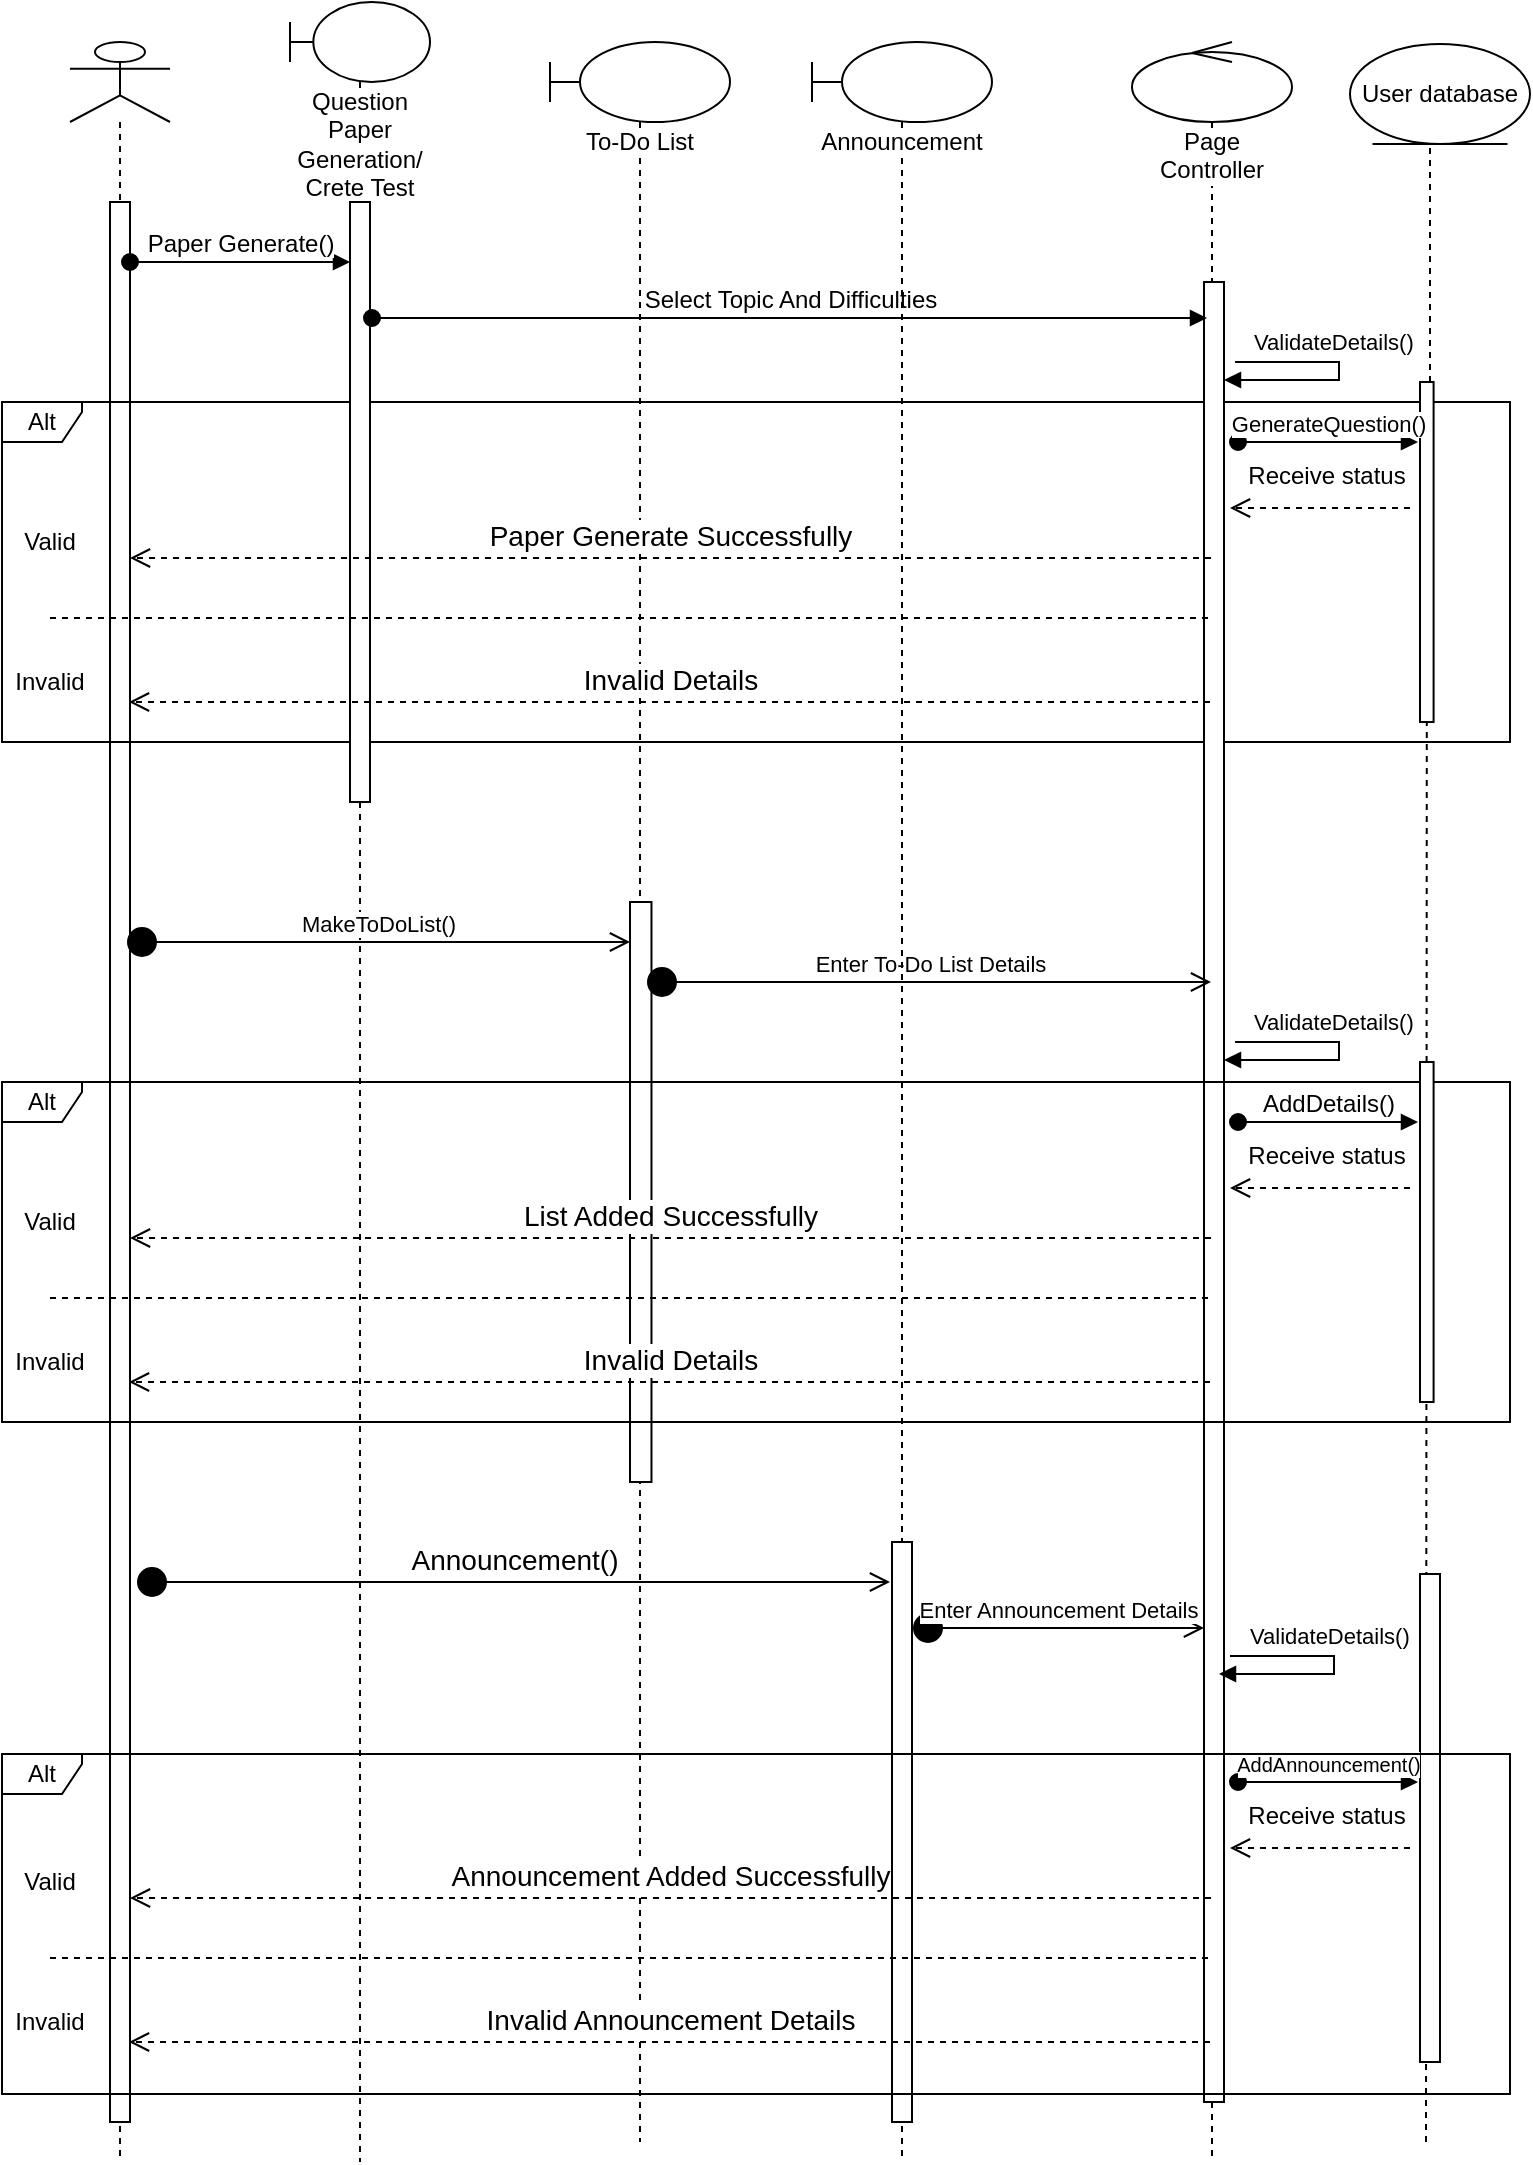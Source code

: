 <mxfile version="13.2.1" type="device"><diagram id="3ucUW1-y1QqFUYBEGSPG" name="Page-1"><mxGraphModel dx="868" dy="433" grid="1" gridSize="10" guides="1" tooltips="1" connect="1" arrows="1" fold="1" page="1" pageScale="1" pageWidth="850" pageHeight="1100" math="0" shadow="0"><root><mxCell id="0"/><mxCell id="1" parent="0"/><mxCell id="eMAecNgsb-V_aHjkJXKz-1" value="" style="shape=umlLifeline;participant=umlActor;perimeter=lifelinePerimeter;whiteSpace=wrap;html=1;container=1;collapsible=0;recursiveResize=0;verticalAlign=top;spacingTop=36;labelBackgroundColor=#ffffff;outlineConnect=0;" parent="1" vertex="1"><mxGeometry x="110" y="40" width="50" height="1060" as="geometry"/></mxCell><mxCell id="eMAecNgsb-V_aHjkJXKz-2" value="" style="html=1;points=[];perimeter=orthogonalPerimeter;" parent="eMAecNgsb-V_aHjkJXKz-1" vertex="1"><mxGeometry x="20" y="80" width="10" height="960" as="geometry"/></mxCell><mxCell id="eMAecNgsb-V_aHjkJXKz-3" value="&lt;span style=&quot;font-size: 12px&quot;&gt;Paper Generate()&lt;/span&gt;" style="html=1;verticalAlign=bottom;startArrow=oval;startFill=1;endArrow=block;startSize=8;" parent="eMAecNgsb-V_aHjkJXKz-1" target="eMAecNgsb-V_aHjkJXKz-6" edge="1"><mxGeometry width="60" relative="1" as="geometry"><mxPoint x="30" y="110" as="sourcePoint"/><mxPoint x="130" y="110" as="targetPoint"/></mxGeometry></mxCell><mxCell id="eMAecNgsb-V_aHjkJXKz-31" value="Alt" style="shape=umlFrame;whiteSpace=wrap;html=1;width=40;height=20;" parent="eMAecNgsb-V_aHjkJXKz-1" vertex="1"><mxGeometry x="-34" y="180" width="754" height="170" as="geometry"/></mxCell><mxCell id="eMAecNgsb-V_aHjkJXKz-5" value="Question&lt;br&gt;Paper&lt;br&gt;Generation/&lt;br&gt;Crete Test" style="shape=umlLifeline;participant=umlBoundary;perimeter=lifelinePerimeter;whiteSpace=wrap;html=1;container=1;collapsible=0;recursiveResize=0;verticalAlign=top;spacingTop=36;labelBackgroundColor=#ffffff;outlineConnect=0;" parent="1" vertex="1"><mxGeometry x="220" y="20" width="70" height="1080" as="geometry"/></mxCell><mxCell id="eMAecNgsb-V_aHjkJXKz-6" value="" style="html=1;points=[];perimeter=orthogonalPerimeter;" parent="eMAecNgsb-V_aHjkJXKz-5" vertex="1"><mxGeometry x="30" y="100" width="10" height="300" as="geometry"/></mxCell><mxCell id="eMAecNgsb-V_aHjkJXKz-7" value="To-Do List" style="shape=umlLifeline;participant=umlBoundary;perimeter=lifelinePerimeter;whiteSpace=wrap;html=1;container=1;collapsible=0;recursiveResize=0;verticalAlign=top;spacingTop=36;labelBackgroundColor=#ffffff;outlineConnect=0;" parent="1" vertex="1"><mxGeometry x="350" y="40" width="90" height="1050" as="geometry"/></mxCell><mxCell id="eMAecNgsb-V_aHjkJXKz-8" value="" style="html=1;points=[];perimeter=orthogonalPerimeter;" parent="eMAecNgsb-V_aHjkJXKz-7" vertex="1"><mxGeometry x="40" y="430" width="10.74" height="290" as="geometry"/></mxCell><mxCell id="eMAecNgsb-V_aHjkJXKz-9" value="Page Controller" style="shape=umlLifeline;participant=umlControl;perimeter=lifelinePerimeter;whiteSpace=wrap;html=1;container=1;collapsible=0;recursiveResize=0;verticalAlign=top;spacingTop=36;labelBackgroundColor=#ffffff;outlineConnect=0;" parent="1" vertex="1"><mxGeometry x="641" y="40" width="80" height="1060" as="geometry"/></mxCell><mxCell id="eMAecNgsb-V_aHjkJXKz-10" value="" style="html=1;points=[];perimeter=orthogonalPerimeter;" parent="eMAecNgsb-V_aHjkJXKz-9" vertex="1"><mxGeometry x="36" y="120" width="10" height="910" as="geometry"/></mxCell><mxCell id="eMAecNgsb-V_aHjkJXKz-16" value="&lt;span style=&quot;font-size: 12px&quot;&gt;Select Topic And Difficulties&lt;/span&gt;" style="html=1;verticalAlign=bottom;startArrow=oval;startFill=1;endArrow=block;startSize=8;exitX=1.3;exitY=0.475;exitDx=0;exitDy=0;exitPerimeter=0;" parent="1" edge="1"><mxGeometry width="60" relative="1" as="geometry"><mxPoint x="261" y="178" as="sourcePoint"/><mxPoint x="678.5" y="178" as="targetPoint"/></mxGeometry></mxCell><mxCell id="eMAecNgsb-V_aHjkJXKz-21" value="ValidateDetails()" style="edgeStyle=orthogonalEdgeStyle;html=1;align=left;spacingLeft=2;endArrow=block;rounded=0;" parent="1" edge="1"><mxGeometry x="-0.924" y="10" relative="1" as="geometry"><mxPoint x="692.5" y="200" as="sourcePoint"/><Array as="points"><mxPoint x="744.5" y="200"/><mxPoint x="744.5" y="209"/></Array><mxPoint x="687" y="209" as="targetPoint"/><mxPoint x="1" as="offset"/></mxGeometry></mxCell><mxCell id="eMAecNgsb-V_aHjkJXKz-22" value="" style="endArrow=none;dashed=1;html=1;" parent="1" edge="1"><mxGeometry width="50" height="50" relative="1" as="geometry"><mxPoint x="100" y="328" as="sourcePoint"/><mxPoint x="680.5" y="328" as="targetPoint"/></mxGeometry></mxCell><mxCell id="eMAecNgsb-V_aHjkJXKz-23" value="Valid" style="text;html=1;strokeColor=none;fillColor=none;align=center;verticalAlign=middle;whiteSpace=wrap;rounded=0;" parent="1" vertex="1"><mxGeometry x="80" y="280" width="40" height="20" as="geometry"/></mxCell><mxCell id="eMAecNgsb-V_aHjkJXKz-24" value="Invalid" style="text;html=1;strokeColor=none;fillColor=none;align=center;verticalAlign=middle;whiteSpace=wrap;rounded=0;" parent="1" vertex="1"><mxGeometry x="80" y="350" width="40" height="20" as="geometry"/></mxCell><mxCell id="eMAecNgsb-V_aHjkJXKz-26" value="&lt;span style=&quot;font-size: 14px&quot;&gt;Paper Generate Successfully&lt;/span&gt;" style="html=1;verticalAlign=bottom;endArrow=open;dashed=1;endSize=8;entryX=1.1;entryY=0.682;entryDx=0;entryDy=0;entryPerimeter=0;" parent="1" edge="1"><mxGeometry relative="1" as="geometry"><mxPoint x="680.5" y="298.0" as="sourcePoint"/><mxPoint x="140" y="298.0" as="targetPoint"/></mxGeometry></mxCell><mxCell id="eMAecNgsb-V_aHjkJXKz-27" value="Enter To-Do List Details" style="html=1;verticalAlign=bottom;startArrow=circle;startFill=1;endArrow=open;startSize=6;endSize=8;" parent="1" target="eMAecNgsb-V_aHjkJXKz-9" edge="1"><mxGeometry width="80" relative="1" as="geometry"><mxPoint x="398" y="510" as="sourcePoint"/><mxPoint x="520" y="510" as="targetPoint"/></mxGeometry></mxCell><mxCell id="eMAecNgsb-V_aHjkJXKz-40" value="Announcement" style="shape=umlLifeline;participant=umlBoundary;perimeter=lifelinePerimeter;whiteSpace=wrap;html=1;container=1;collapsible=0;recursiveResize=0;verticalAlign=top;spacingTop=36;labelBackgroundColor=#ffffff;outlineConnect=0;" parent="1" vertex="1"><mxGeometry x="481" y="40" width="90" height="1060" as="geometry"/></mxCell><mxCell id="eMAecNgsb-V_aHjkJXKz-86" value="" style="html=1;points=[];perimeter=orthogonalPerimeter;" parent="eMAecNgsb-V_aHjkJXKz-40" vertex="1"><mxGeometry x="40" y="750" width="10" height="290" as="geometry"/></mxCell><mxCell id="eMAecNgsb-V_aHjkJXKz-52" value="User database" style="ellipse;shape=umlEntity;whiteSpace=wrap;html=1;" parent="1" vertex="1"><mxGeometry x="750" y="41" width="90" height="50" as="geometry"/></mxCell><mxCell id="eMAecNgsb-V_aHjkJXKz-53" value="" style="endArrow=none;dashed=1;html=1;entryX=0.5;entryY=1;entryDx=0;entryDy=0;" parent="1" source="eMAecNgsb-V_aHjkJXKz-54" edge="1"><mxGeometry width="50" height="50" relative="1" as="geometry"><mxPoint x="790" y="481" as="sourcePoint"/><mxPoint x="790" y="91" as="targetPoint"/></mxGeometry></mxCell><mxCell id="eMAecNgsb-V_aHjkJXKz-54" value="" style="html=1;points=[];perimeter=orthogonalPerimeter;" parent="1" vertex="1"><mxGeometry x="785" y="210" width="6.8" height="170" as="geometry"/></mxCell><mxCell id="eMAecNgsb-V_aHjkJXKz-55" value="" style="endArrow=none;dashed=1;html=1;entryX=0.5;entryY=1;entryDx=0;entryDy=0;" parent="1" target="eMAecNgsb-V_aHjkJXKz-54" edge="1"><mxGeometry width="50" height="50" relative="1" as="geometry"><mxPoint x="788" y="1090" as="sourcePoint"/><mxPoint x="790" y="91" as="targetPoint"/></mxGeometry></mxCell><mxCell id="eMAecNgsb-V_aHjkJXKz-57" value="&lt;font style=&quot;font-size: 11px&quot;&gt;GenerateQuestion()&lt;/font&gt;" style="html=1;verticalAlign=bottom;startArrow=oval;startFill=1;endArrow=block;startSize=8;" parent="1" edge="1"><mxGeometry width="60" relative="1" as="geometry"><mxPoint x="694" y="240" as="sourcePoint"/><mxPoint x="784" y="240" as="targetPoint"/></mxGeometry></mxCell><mxCell id="eMAecNgsb-V_aHjkJXKz-59" value="&lt;font style=&quot;font-size: 12px&quot;&gt;Receive status&lt;/font&gt;" style="html=1;verticalAlign=bottom;endArrow=open;dashed=1;endSize=8;" parent="1" edge="1"><mxGeometry x="-0.064" y="-7" relative="1" as="geometry"><mxPoint x="780" y="273" as="sourcePoint"/><mxPoint x="690" y="273" as="targetPoint"/><mxPoint as="offset"/></mxGeometry></mxCell><mxCell id="eMAecNgsb-V_aHjkJXKz-61" value="&lt;span style=&quot;font-size: 14px&quot;&gt;Invalid Details&lt;/span&gt;" style="html=1;verticalAlign=bottom;endArrow=open;dashed=1;endSize=8;entryX=1.1;entryY=0.682;entryDx=0;entryDy=0;entryPerimeter=0;" parent="1" edge="1"><mxGeometry relative="1" as="geometry"><mxPoint x="680" y="370" as="sourcePoint"/><mxPoint x="139.5" y="370" as="targetPoint"/></mxGeometry></mxCell><mxCell id="eMAecNgsb-V_aHjkJXKz-63" value="Alt" style="shape=umlFrame;whiteSpace=wrap;html=1;width=40;height=20;" parent="1" vertex="1"><mxGeometry x="76" y="560" width="754" height="170" as="geometry"/></mxCell><mxCell id="eMAecNgsb-V_aHjkJXKz-64" value="ValidateDetails()" style="edgeStyle=orthogonalEdgeStyle;html=1;align=left;spacingLeft=2;endArrow=block;rounded=0;" parent="1" edge="1"><mxGeometry x="-0.924" y="10" relative="1" as="geometry"><mxPoint x="692.5" y="540" as="sourcePoint"/><Array as="points"><mxPoint x="744.5" y="540"/><mxPoint x="744.5" y="549"/></Array><mxPoint x="687" y="549" as="targetPoint"/><mxPoint x="1" as="offset"/></mxGeometry></mxCell><mxCell id="eMAecNgsb-V_aHjkJXKz-65" value="" style="endArrow=none;dashed=1;html=1;" parent="1" edge="1"><mxGeometry width="50" height="50" relative="1" as="geometry"><mxPoint x="100" y="668" as="sourcePoint"/><mxPoint x="680.5" y="668" as="targetPoint"/></mxGeometry></mxCell><mxCell id="eMAecNgsb-V_aHjkJXKz-66" value="Valid" style="text;html=1;strokeColor=none;fillColor=none;align=center;verticalAlign=middle;whiteSpace=wrap;rounded=0;" parent="1" vertex="1"><mxGeometry x="80" y="620" width="40" height="20" as="geometry"/></mxCell><mxCell id="eMAecNgsb-V_aHjkJXKz-67" value="Invalid" style="text;html=1;strokeColor=none;fillColor=none;align=center;verticalAlign=middle;whiteSpace=wrap;rounded=0;" parent="1" vertex="1"><mxGeometry x="80" y="690" width="40" height="20" as="geometry"/></mxCell><mxCell id="eMAecNgsb-V_aHjkJXKz-68" value="&lt;span style=&quot;font-size: 14px&quot;&gt;List Added Successfully&lt;/span&gt;" style="html=1;verticalAlign=bottom;endArrow=open;dashed=1;endSize=8;entryX=1.1;entryY=0.682;entryDx=0;entryDy=0;entryPerimeter=0;" parent="1" edge="1"><mxGeometry relative="1" as="geometry"><mxPoint x="680.5" y="638.0" as="sourcePoint"/><mxPoint x="140" y="638.0" as="targetPoint"/></mxGeometry></mxCell><mxCell id="eMAecNgsb-V_aHjkJXKz-69" value="" style="html=1;points=[];perimeter=orthogonalPerimeter;" parent="1" vertex="1"><mxGeometry x="785" y="550" width="6.8" height="170" as="geometry"/></mxCell><mxCell id="eMAecNgsb-V_aHjkJXKz-70" value="&lt;span style=&quot;font-size: 12px&quot;&gt;AddDetails()&lt;/span&gt;" style="html=1;verticalAlign=bottom;startArrow=oval;startFill=1;endArrow=block;startSize=8;" parent="1" edge="1"><mxGeometry width="60" relative="1" as="geometry"><mxPoint x="694" y="580" as="sourcePoint"/><mxPoint x="784" y="580" as="targetPoint"/></mxGeometry></mxCell><mxCell id="eMAecNgsb-V_aHjkJXKz-71" value="&lt;font style=&quot;font-size: 12px&quot;&gt;Receive status&lt;/font&gt;" style="html=1;verticalAlign=bottom;endArrow=open;dashed=1;endSize=8;" parent="1" edge="1"><mxGeometry x="-0.064" y="-7" relative="1" as="geometry"><mxPoint x="780" y="613" as="sourcePoint"/><mxPoint x="690" y="613" as="targetPoint"/><mxPoint as="offset"/></mxGeometry></mxCell><mxCell id="eMAecNgsb-V_aHjkJXKz-72" value="&lt;span style=&quot;font-size: 14px&quot;&gt;Invalid Details&lt;/span&gt;" style="html=1;verticalAlign=bottom;endArrow=open;dashed=1;endSize=8;entryX=1.1;entryY=0.682;entryDx=0;entryDy=0;entryPerimeter=0;" parent="1" edge="1"><mxGeometry relative="1" as="geometry"><mxPoint x="680" y="710" as="sourcePoint"/><mxPoint x="139.5" y="710" as="targetPoint"/></mxGeometry></mxCell><mxCell id="eMAecNgsb-V_aHjkJXKz-4" value="MakeToDoList()" style="html=1;verticalAlign=bottom;startArrow=circle;startFill=1;endArrow=open;startSize=6;endSize=8;" parent="1" target="eMAecNgsb-V_aHjkJXKz-8" edge="1"><mxGeometry width="80" relative="1" as="geometry"><mxPoint x="138" y="490" as="sourcePoint"/><mxPoint x="390" y="513.75" as="targetPoint"/></mxGeometry></mxCell><mxCell id="eMAecNgsb-V_aHjkJXKz-87" value="" style="html=1;points=[];perimeter=orthogonalPerimeter;" parent="1" vertex="1"><mxGeometry x="785" y="806" width="10" height="244" as="geometry"/></mxCell><mxCell id="eMAecNgsb-V_aHjkJXKz-88" value="&lt;font style=&quot;font-size: 14px&quot;&gt;Announcement()&lt;/font&gt;" style="html=1;verticalAlign=bottom;startArrow=circle;startFill=1;endArrow=open;startSize=6;endSize=8;" parent="1" edge="1"><mxGeometry width="80" relative="1" as="geometry"><mxPoint x="143" y="810" as="sourcePoint"/><mxPoint x="520" y="810" as="targetPoint"/></mxGeometry></mxCell><mxCell id="eMAecNgsb-V_aHjkJXKz-90" value="Enter Announcement Details" style="html=1;verticalAlign=bottom;startArrow=circle;startFill=1;endArrow=open;startSize=6;endSize=8;" parent="1" edge="1"><mxGeometry width="80" relative="1" as="geometry"><mxPoint x="531" y="833" as="sourcePoint"/><mxPoint x="677" y="833" as="targetPoint"/></mxGeometry></mxCell><mxCell id="eMAecNgsb-V_aHjkJXKz-91" value="ValidateDetails()" style="edgeStyle=orthogonalEdgeStyle;html=1;align=left;spacingLeft=2;endArrow=block;rounded=0;" parent="1" edge="1"><mxGeometry x="-0.924" y="10" relative="1" as="geometry"><mxPoint x="690" y="847" as="sourcePoint"/><Array as="points"><mxPoint x="742" y="847"/><mxPoint x="742" y="856"/></Array><mxPoint x="684.5" y="856" as="targetPoint"/><mxPoint x="1" as="offset"/></mxGeometry></mxCell><mxCell id="eMAecNgsb-V_aHjkJXKz-92" value="" style="endArrow=none;dashed=1;html=1;" parent="1" edge="1"><mxGeometry width="50" height="50" relative="1" as="geometry"><mxPoint x="100" y="998" as="sourcePoint"/><mxPoint x="680.5" y="998" as="targetPoint"/></mxGeometry></mxCell><mxCell id="eMAecNgsb-V_aHjkJXKz-93" value="Valid" style="text;html=1;strokeColor=none;fillColor=none;align=center;verticalAlign=middle;whiteSpace=wrap;rounded=0;" parent="1" vertex="1"><mxGeometry x="80" y="950" width="40" height="20" as="geometry"/></mxCell><mxCell id="eMAecNgsb-V_aHjkJXKz-94" value="Invalid" style="text;html=1;strokeColor=none;fillColor=none;align=center;verticalAlign=middle;whiteSpace=wrap;rounded=0;" parent="1" vertex="1"><mxGeometry x="80" y="1020" width="40" height="20" as="geometry"/></mxCell><mxCell id="eMAecNgsb-V_aHjkJXKz-95" value="&lt;span style=&quot;font-size: 14px&quot;&gt;Announcement Added Successfully&lt;/span&gt;" style="html=1;verticalAlign=bottom;endArrow=open;dashed=1;endSize=8;entryX=1.1;entryY=0.682;entryDx=0;entryDy=0;entryPerimeter=0;" parent="1" edge="1"><mxGeometry relative="1" as="geometry"><mxPoint x="680.5" y="968" as="sourcePoint"/><mxPoint x="140" y="968" as="targetPoint"/></mxGeometry></mxCell><mxCell id="eMAecNgsb-V_aHjkJXKz-96" value="&lt;font style=&quot;font-size: 10px&quot;&gt;AddAnnouncement()&lt;/font&gt;" style="html=1;verticalAlign=bottom;startArrow=oval;startFill=1;endArrow=block;startSize=8;" parent="1" edge="1"><mxGeometry width="60" relative="1" as="geometry"><mxPoint x="694" y="910" as="sourcePoint"/><mxPoint x="784" y="910" as="targetPoint"/></mxGeometry></mxCell><mxCell id="eMAecNgsb-V_aHjkJXKz-97" value="&lt;font style=&quot;font-size: 12px&quot;&gt;Receive status&lt;/font&gt;" style="html=1;verticalAlign=bottom;endArrow=open;dashed=1;endSize=8;" parent="1" edge="1"><mxGeometry x="-0.064" y="-7" relative="1" as="geometry"><mxPoint x="780" y="943" as="sourcePoint"/><mxPoint x="690" y="943" as="targetPoint"/><mxPoint as="offset"/></mxGeometry></mxCell><mxCell id="eMAecNgsb-V_aHjkJXKz-98" value="&lt;span style=&quot;font-size: 14px&quot;&gt;Invalid Announcement Details&lt;/span&gt;" style="html=1;verticalAlign=bottom;endArrow=open;dashed=1;endSize=8;entryX=1.1;entryY=0.682;entryDx=0;entryDy=0;entryPerimeter=0;" parent="1" edge="1"><mxGeometry relative="1" as="geometry"><mxPoint x="680" y="1040" as="sourcePoint"/><mxPoint x="139.5" y="1040" as="targetPoint"/></mxGeometry></mxCell><mxCell id="eMAecNgsb-V_aHjkJXKz-99" value="Alt" style="shape=umlFrame;whiteSpace=wrap;html=1;width=40;height=20;" parent="1" vertex="1"><mxGeometry x="76" y="896" width="754" height="170" as="geometry"/></mxCell></root></mxGraphModel></diagram></mxfile>